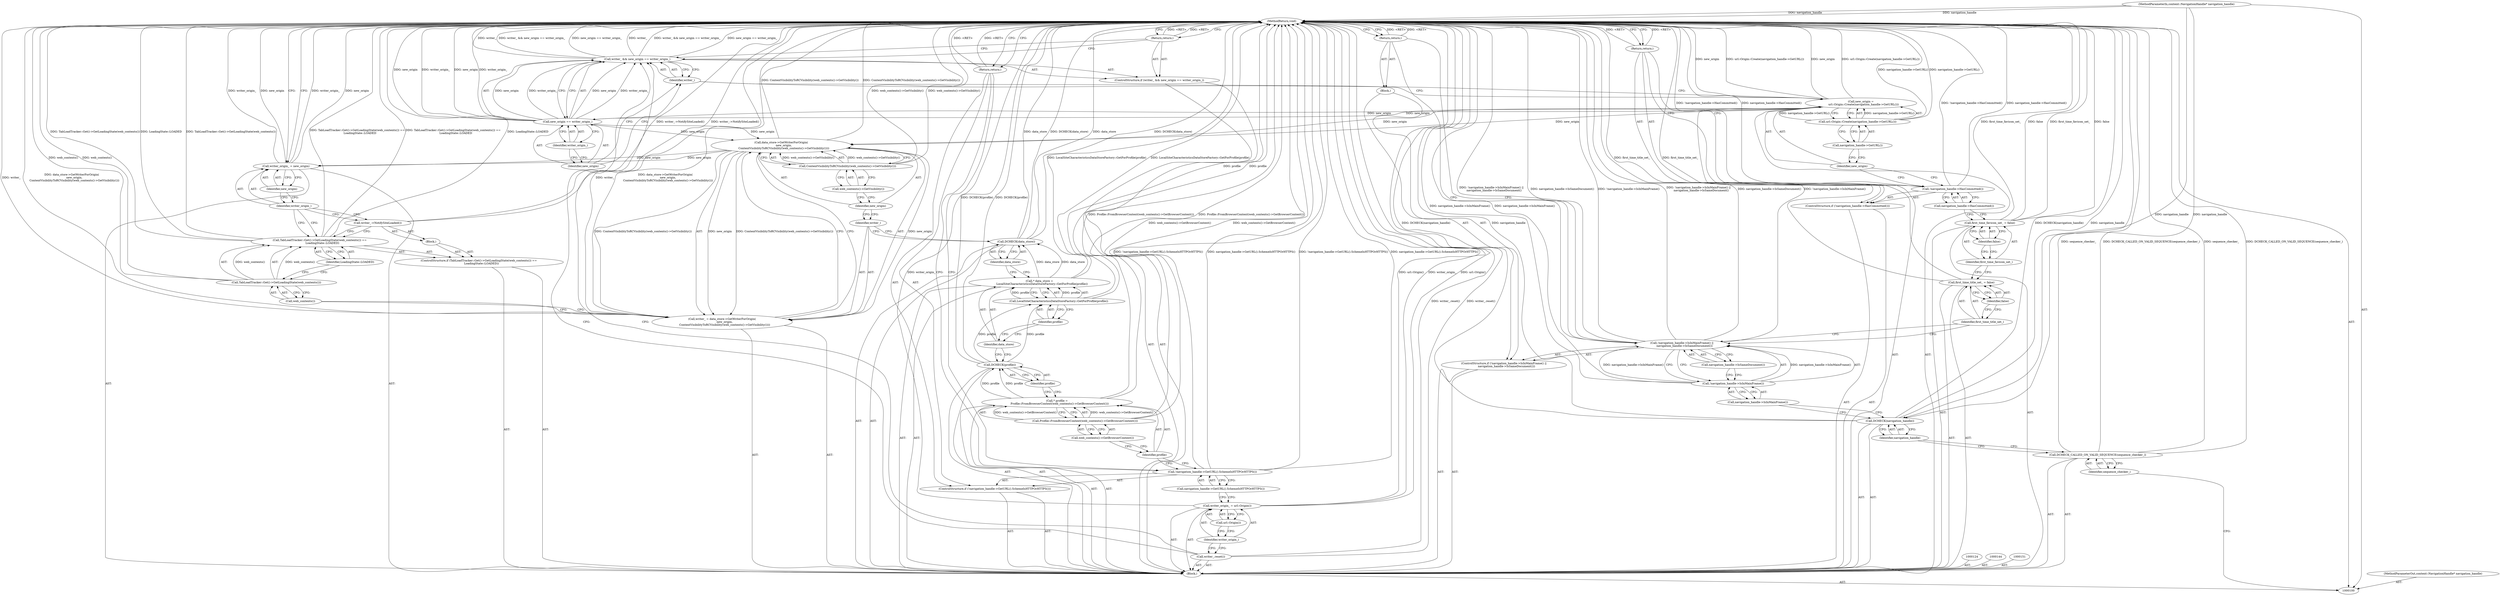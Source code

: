 digraph "1_Chrome_7394cf6f43d7a86630d3eb1c728fd63c621b5530_0" {
"1000174" [label="(MethodReturn,void)"];
"1000114" [label="(Call,first_time_title_set_ = false)"];
"1000115" [label="(Identifier,first_time_title_set_)"];
"1000116" [label="(Identifier,false)"];
"1000117" [label="(Call,first_time_favicon_set_ = false)"];
"1000118" [label="(Identifier,first_time_favicon_set_)"];
"1000119" [label="(Identifier,false)"];
"1000120" [label="(ControlStructure,if (!navigation_handle->HasCommitted()))"];
"1000121" [label="(Call,!navigation_handle->HasCommitted())"];
"1000122" [label="(Call,navigation_handle->HasCommitted())"];
"1000123" [label="(Return,return;)"];
"1000125" [label="(Call,new_origin =\n      url::Origin::Create(navigation_handle->GetURL()))"];
"1000126" [label="(Identifier,new_origin)"];
"1000128" [label="(Call,navigation_handle->GetURL())"];
"1000127" [label="(Call,url::Origin::Create(navigation_handle->GetURL()))"];
"1000101" [label="(MethodParameterIn,content::NavigationHandle* navigation_handle)"];
"1000272" [label="(MethodParameterOut,content::NavigationHandle* navigation_handle)"];
"1000102" [label="(Block,)"];
"1000132" [label="(Call,new_origin == writer_origin_)"];
"1000133" [label="(Identifier,new_origin)"];
"1000129" [label="(ControlStructure,if (writer_ && new_origin == writer_origin_))"];
"1000134" [label="(Identifier,writer_origin_)"];
"1000130" [label="(Call,writer_ && new_origin == writer_origin_)"];
"1000131" [label="(Identifier,writer_)"];
"1000135" [label="(Return,return;)"];
"1000136" [label="(Call,writer_.reset())"];
"1000139" [label="(Call,url::Origin())"];
"1000137" [label="(Call,writer_origin_ = url::Origin())"];
"1000138" [label="(Identifier,writer_origin_)"];
"1000140" [label="(ControlStructure,if (!navigation_handle->GetURL().SchemeIsHTTPOrHTTPS()))"];
"1000141" [label="(Call,!navigation_handle->GetURL().SchemeIsHTTPOrHTTPS())"];
"1000142" [label="(Call,navigation_handle->GetURL().SchemeIsHTTPOrHTTPS())"];
"1000143" [label="(Return,return;)"];
"1000145" [label="(Call,* profile =\n      Profile::FromBrowserContext(web_contents()->GetBrowserContext()))"];
"1000146" [label="(Identifier,profile)"];
"1000103" [label="(Call,DCHECK_CALLED_ON_VALID_SEQUENCE(sequence_checker_))"];
"1000104" [label="(Identifier,sequence_checker_)"];
"1000148" [label="(Call,web_contents()->GetBrowserContext())"];
"1000147" [label="(Call,Profile::FromBrowserContext(web_contents()->GetBrowserContext()))"];
"1000149" [label="(Call,DCHECK(profile))"];
"1000150" [label="(Identifier,profile)"];
"1000152" [label="(Call,* data_store =\n      LocalSiteCharacteristicsDataStoreFactory::GetForProfile(profile))"];
"1000153" [label="(Identifier,data_store)"];
"1000154" [label="(Call,LocalSiteCharacteristicsDataStoreFactory::GetForProfile(profile))"];
"1000155" [label="(Identifier,profile)"];
"1000156" [label="(Call,DCHECK(data_store))"];
"1000157" [label="(Identifier,data_store)"];
"1000160" [label="(Call,data_store->GetWriterForOrigin(\n      new_origin,\n      ContentVisibilityToRCVisibility(web_contents()->GetVisibility())))"];
"1000158" [label="(Call,writer_ = data_store->GetWriterForOrigin(\n      new_origin,\n      ContentVisibilityToRCVisibility(web_contents()->GetVisibility())))"];
"1000159" [label="(Identifier,writer_)"];
"1000161" [label="(Identifier,new_origin)"];
"1000163" [label="(Call,web_contents()->GetVisibility())"];
"1000162" [label="(Call,ContentVisibilityToRCVisibility(web_contents()->GetVisibility()))"];
"1000164" [label="(ControlStructure,if (TabLoadTracker::Get()->GetLoadingState(web_contents()) ==\n      LoadingState::LOADED))"];
"1000167" [label="(Call,web_contents())"];
"1000165" [label="(Call,TabLoadTracker::Get()->GetLoadingState(web_contents()) ==\n      LoadingState::LOADED)"];
"1000166" [label="(Call,TabLoadTracker::Get()->GetLoadingState(web_contents()))"];
"1000105" [label="(Call,DCHECK(navigation_handle))"];
"1000106" [label="(Identifier,navigation_handle)"];
"1000169" [label="(Block,)"];
"1000168" [label="(Identifier,LoadingState::LOADED)"];
"1000170" [label="(Call,writer_->NotifySiteLoaded())"];
"1000173" [label="(Identifier,new_origin)"];
"1000171" [label="(Call,writer_origin_ = new_origin)"];
"1000172" [label="(Identifier,writer_origin_)"];
"1000107" [label="(ControlStructure,if (!navigation_handle->IsInMainFrame() ||\n      navigation_handle->IsSameDocument()))"];
"1000108" [label="(Call,!navigation_handle->IsInMainFrame() ||\n      navigation_handle->IsSameDocument())"];
"1000109" [label="(Call,!navigation_handle->IsInMainFrame())"];
"1000110" [label="(Call,navigation_handle->IsInMainFrame())"];
"1000112" [label="(Block,)"];
"1000111" [label="(Call,navigation_handle->IsSameDocument())"];
"1000113" [label="(Return,return;)"];
"1000174" -> "1000100"  [label="AST: "];
"1000174" -> "1000113"  [label="CFG: "];
"1000174" -> "1000123"  [label="CFG: "];
"1000174" -> "1000135"  [label="CFG: "];
"1000174" -> "1000143"  [label="CFG: "];
"1000174" -> "1000171"  [label="CFG: "];
"1000143" -> "1000174"  [label="DDG: <RET>"];
"1000108" -> "1000174"  [label="DDG: !navigation_handle->IsInMainFrame() ||\n      navigation_handle->IsSameDocument()"];
"1000108" -> "1000174"  [label="DDG: navigation_handle->IsSameDocument()"];
"1000108" -> "1000174"  [label="DDG: !navigation_handle->IsInMainFrame()"];
"1000156" -> "1000174"  [label="DDG: data_store"];
"1000156" -> "1000174"  [label="DDG: DCHECK(data_store)"];
"1000103" -> "1000174"  [label="DDG: sequence_checker_"];
"1000103" -> "1000174"  [label="DDG: DCHECK_CALLED_ON_VALID_SEQUENCE(sequence_checker_)"];
"1000105" -> "1000174"  [label="DDG: DCHECK(navigation_handle)"];
"1000105" -> "1000174"  [label="DDG: navigation_handle"];
"1000125" -> "1000174"  [label="DDG: url::Origin::Create(navigation_handle->GetURL())"];
"1000125" -> "1000174"  [label="DDG: new_origin"];
"1000117" -> "1000174"  [label="DDG: first_time_favicon_set_"];
"1000117" -> "1000174"  [label="DDG: false"];
"1000132" -> "1000174"  [label="DDG: new_origin"];
"1000132" -> "1000174"  [label="DDG: writer_origin_"];
"1000152" -> "1000174"  [label="DDG: LocalSiteCharacteristicsDataStoreFactory::GetForProfile(profile)"];
"1000170" -> "1000174"  [label="DDG: writer_->NotifySiteLoaded()"];
"1000158" -> "1000174"  [label="DDG: writer_"];
"1000158" -> "1000174"  [label="DDG: data_store->GetWriterForOrigin(\n      new_origin,\n      ContentVisibilityToRCVisibility(web_contents()->GetVisibility()))"];
"1000165" -> "1000174"  [label="DDG: LoadingState::LOADED"];
"1000165" -> "1000174"  [label="DDG: TabLoadTracker::Get()->GetLoadingState(web_contents())"];
"1000165" -> "1000174"  [label="DDG: TabLoadTracker::Get()->GetLoadingState(web_contents()) ==\n      LoadingState::LOADED"];
"1000130" -> "1000174"  [label="DDG: writer_ && new_origin == writer_origin_"];
"1000130" -> "1000174"  [label="DDG: new_origin == writer_origin_"];
"1000130" -> "1000174"  [label="DDG: writer_"];
"1000171" -> "1000174"  [label="DDG: writer_origin_"];
"1000171" -> "1000174"  [label="DDG: new_origin"];
"1000141" -> "1000174"  [label="DDG: navigation_handle->GetURL().SchemeIsHTTPOrHTTPS()"];
"1000141" -> "1000174"  [label="DDG: !navigation_handle->GetURL().SchemeIsHTTPOrHTTPS()"];
"1000137" -> "1000174"  [label="DDG: url::Origin()"];
"1000137" -> "1000174"  [label="DDG: writer_origin_"];
"1000154" -> "1000174"  [label="DDG: profile"];
"1000166" -> "1000174"  [label="DDG: web_contents()"];
"1000114" -> "1000174"  [label="DDG: first_time_title_set_"];
"1000121" -> "1000174"  [label="DDG: !navigation_handle->HasCommitted()"];
"1000121" -> "1000174"  [label="DDG: navigation_handle->HasCommitted()"];
"1000149" -> "1000174"  [label="DDG: DCHECK(profile)"];
"1000147" -> "1000174"  [label="DDG: web_contents()->GetBrowserContext()"];
"1000101" -> "1000174"  [label="DDG: navigation_handle"];
"1000109" -> "1000174"  [label="DDG: navigation_handle->IsInMainFrame()"];
"1000136" -> "1000174"  [label="DDG: writer_.reset()"];
"1000127" -> "1000174"  [label="DDG: navigation_handle->GetURL()"];
"1000162" -> "1000174"  [label="DDG: web_contents()->GetVisibility()"];
"1000160" -> "1000174"  [label="DDG: ContentVisibilityToRCVisibility(web_contents()->GetVisibility())"];
"1000145" -> "1000174"  [label="DDG: Profile::FromBrowserContext(web_contents()->GetBrowserContext())"];
"1000113" -> "1000174"  [label="DDG: <RET>"];
"1000135" -> "1000174"  [label="DDG: <RET>"];
"1000123" -> "1000174"  [label="DDG: <RET>"];
"1000114" -> "1000102"  [label="AST: "];
"1000114" -> "1000116"  [label="CFG: "];
"1000115" -> "1000114"  [label="AST: "];
"1000116" -> "1000114"  [label="AST: "];
"1000118" -> "1000114"  [label="CFG: "];
"1000114" -> "1000174"  [label="DDG: first_time_title_set_"];
"1000115" -> "1000114"  [label="AST: "];
"1000115" -> "1000108"  [label="CFG: "];
"1000116" -> "1000115"  [label="CFG: "];
"1000116" -> "1000114"  [label="AST: "];
"1000116" -> "1000115"  [label="CFG: "];
"1000114" -> "1000116"  [label="CFG: "];
"1000117" -> "1000102"  [label="AST: "];
"1000117" -> "1000119"  [label="CFG: "];
"1000118" -> "1000117"  [label="AST: "];
"1000119" -> "1000117"  [label="AST: "];
"1000122" -> "1000117"  [label="CFG: "];
"1000117" -> "1000174"  [label="DDG: first_time_favicon_set_"];
"1000117" -> "1000174"  [label="DDG: false"];
"1000118" -> "1000117"  [label="AST: "];
"1000118" -> "1000114"  [label="CFG: "];
"1000119" -> "1000118"  [label="CFG: "];
"1000119" -> "1000117"  [label="AST: "];
"1000119" -> "1000118"  [label="CFG: "];
"1000117" -> "1000119"  [label="CFG: "];
"1000120" -> "1000102"  [label="AST: "];
"1000121" -> "1000120"  [label="AST: "];
"1000123" -> "1000120"  [label="AST: "];
"1000121" -> "1000120"  [label="AST: "];
"1000121" -> "1000122"  [label="CFG: "];
"1000122" -> "1000121"  [label="AST: "];
"1000123" -> "1000121"  [label="CFG: "];
"1000126" -> "1000121"  [label="CFG: "];
"1000121" -> "1000174"  [label="DDG: !navigation_handle->HasCommitted()"];
"1000121" -> "1000174"  [label="DDG: navigation_handle->HasCommitted()"];
"1000122" -> "1000121"  [label="AST: "];
"1000122" -> "1000117"  [label="CFG: "];
"1000121" -> "1000122"  [label="CFG: "];
"1000123" -> "1000120"  [label="AST: "];
"1000123" -> "1000121"  [label="CFG: "];
"1000174" -> "1000123"  [label="CFG: "];
"1000123" -> "1000174"  [label="DDG: <RET>"];
"1000125" -> "1000102"  [label="AST: "];
"1000125" -> "1000127"  [label="CFG: "];
"1000126" -> "1000125"  [label="AST: "];
"1000127" -> "1000125"  [label="AST: "];
"1000131" -> "1000125"  [label="CFG: "];
"1000125" -> "1000174"  [label="DDG: url::Origin::Create(navigation_handle->GetURL())"];
"1000125" -> "1000174"  [label="DDG: new_origin"];
"1000127" -> "1000125"  [label="DDG: navigation_handle->GetURL()"];
"1000125" -> "1000132"  [label="DDG: new_origin"];
"1000125" -> "1000160"  [label="DDG: new_origin"];
"1000126" -> "1000125"  [label="AST: "];
"1000126" -> "1000121"  [label="CFG: "];
"1000128" -> "1000126"  [label="CFG: "];
"1000128" -> "1000127"  [label="AST: "];
"1000128" -> "1000126"  [label="CFG: "];
"1000127" -> "1000128"  [label="CFG: "];
"1000127" -> "1000125"  [label="AST: "];
"1000127" -> "1000128"  [label="CFG: "];
"1000128" -> "1000127"  [label="AST: "];
"1000125" -> "1000127"  [label="CFG: "];
"1000127" -> "1000174"  [label="DDG: navigation_handle->GetURL()"];
"1000127" -> "1000125"  [label="DDG: navigation_handle->GetURL()"];
"1000101" -> "1000100"  [label="AST: "];
"1000101" -> "1000174"  [label="DDG: navigation_handle"];
"1000101" -> "1000105"  [label="DDG: navigation_handle"];
"1000272" -> "1000100"  [label="AST: "];
"1000102" -> "1000100"  [label="AST: "];
"1000103" -> "1000102"  [label="AST: "];
"1000105" -> "1000102"  [label="AST: "];
"1000107" -> "1000102"  [label="AST: "];
"1000114" -> "1000102"  [label="AST: "];
"1000117" -> "1000102"  [label="AST: "];
"1000120" -> "1000102"  [label="AST: "];
"1000124" -> "1000102"  [label="AST: "];
"1000125" -> "1000102"  [label="AST: "];
"1000129" -> "1000102"  [label="AST: "];
"1000136" -> "1000102"  [label="AST: "];
"1000137" -> "1000102"  [label="AST: "];
"1000140" -> "1000102"  [label="AST: "];
"1000144" -> "1000102"  [label="AST: "];
"1000145" -> "1000102"  [label="AST: "];
"1000149" -> "1000102"  [label="AST: "];
"1000151" -> "1000102"  [label="AST: "];
"1000152" -> "1000102"  [label="AST: "];
"1000156" -> "1000102"  [label="AST: "];
"1000158" -> "1000102"  [label="AST: "];
"1000164" -> "1000102"  [label="AST: "];
"1000171" -> "1000102"  [label="AST: "];
"1000132" -> "1000130"  [label="AST: "];
"1000132" -> "1000134"  [label="CFG: "];
"1000133" -> "1000132"  [label="AST: "];
"1000134" -> "1000132"  [label="AST: "];
"1000130" -> "1000132"  [label="CFG: "];
"1000132" -> "1000174"  [label="DDG: new_origin"];
"1000132" -> "1000174"  [label="DDG: writer_origin_"];
"1000132" -> "1000130"  [label="DDG: new_origin"];
"1000132" -> "1000130"  [label="DDG: writer_origin_"];
"1000125" -> "1000132"  [label="DDG: new_origin"];
"1000132" -> "1000160"  [label="DDG: new_origin"];
"1000133" -> "1000132"  [label="AST: "];
"1000133" -> "1000131"  [label="CFG: "];
"1000134" -> "1000133"  [label="CFG: "];
"1000129" -> "1000102"  [label="AST: "];
"1000130" -> "1000129"  [label="AST: "];
"1000135" -> "1000129"  [label="AST: "];
"1000134" -> "1000132"  [label="AST: "];
"1000134" -> "1000133"  [label="CFG: "];
"1000132" -> "1000134"  [label="CFG: "];
"1000130" -> "1000129"  [label="AST: "];
"1000130" -> "1000131"  [label="CFG: "];
"1000130" -> "1000132"  [label="CFG: "];
"1000131" -> "1000130"  [label="AST: "];
"1000132" -> "1000130"  [label="AST: "];
"1000135" -> "1000130"  [label="CFG: "];
"1000136" -> "1000130"  [label="CFG: "];
"1000130" -> "1000174"  [label="DDG: writer_ && new_origin == writer_origin_"];
"1000130" -> "1000174"  [label="DDG: new_origin == writer_origin_"];
"1000130" -> "1000174"  [label="DDG: writer_"];
"1000132" -> "1000130"  [label="DDG: new_origin"];
"1000132" -> "1000130"  [label="DDG: writer_origin_"];
"1000131" -> "1000130"  [label="AST: "];
"1000131" -> "1000125"  [label="CFG: "];
"1000133" -> "1000131"  [label="CFG: "];
"1000130" -> "1000131"  [label="CFG: "];
"1000135" -> "1000129"  [label="AST: "];
"1000135" -> "1000130"  [label="CFG: "];
"1000174" -> "1000135"  [label="CFG: "];
"1000135" -> "1000174"  [label="DDG: <RET>"];
"1000136" -> "1000102"  [label="AST: "];
"1000136" -> "1000130"  [label="CFG: "];
"1000138" -> "1000136"  [label="CFG: "];
"1000136" -> "1000174"  [label="DDG: writer_.reset()"];
"1000139" -> "1000137"  [label="AST: "];
"1000139" -> "1000138"  [label="CFG: "];
"1000137" -> "1000139"  [label="CFG: "];
"1000137" -> "1000102"  [label="AST: "];
"1000137" -> "1000139"  [label="CFG: "];
"1000138" -> "1000137"  [label="AST: "];
"1000139" -> "1000137"  [label="AST: "];
"1000142" -> "1000137"  [label="CFG: "];
"1000137" -> "1000174"  [label="DDG: url::Origin()"];
"1000137" -> "1000174"  [label="DDG: writer_origin_"];
"1000138" -> "1000137"  [label="AST: "];
"1000138" -> "1000136"  [label="CFG: "];
"1000139" -> "1000138"  [label="CFG: "];
"1000140" -> "1000102"  [label="AST: "];
"1000141" -> "1000140"  [label="AST: "];
"1000143" -> "1000140"  [label="AST: "];
"1000141" -> "1000140"  [label="AST: "];
"1000141" -> "1000142"  [label="CFG: "];
"1000142" -> "1000141"  [label="AST: "];
"1000143" -> "1000141"  [label="CFG: "];
"1000146" -> "1000141"  [label="CFG: "];
"1000141" -> "1000174"  [label="DDG: navigation_handle->GetURL().SchemeIsHTTPOrHTTPS()"];
"1000141" -> "1000174"  [label="DDG: !navigation_handle->GetURL().SchemeIsHTTPOrHTTPS()"];
"1000142" -> "1000141"  [label="AST: "];
"1000142" -> "1000137"  [label="CFG: "];
"1000141" -> "1000142"  [label="CFG: "];
"1000143" -> "1000140"  [label="AST: "];
"1000143" -> "1000141"  [label="CFG: "];
"1000174" -> "1000143"  [label="CFG: "];
"1000143" -> "1000174"  [label="DDG: <RET>"];
"1000145" -> "1000102"  [label="AST: "];
"1000145" -> "1000147"  [label="CFG: "];
"1000146" -> "1000145"  [label="AST: "];
"1000147" -> "1000145"  [label="AST: "];
"1000150" -> "1000145"  [label="CFG: "];
"1000145" -> "1000174"  [label="DDG: Profile::FromBrowserContext(web_contents()->GetBrowserContext())"];
"1000147" -> "1000145"  [label="DDG: web_contents()->GetBrowserContext()"];
"1000145" -> "1000149"  [label="DDG: profile"];
"1000146" -> "1000145"  [label="AST: "];
"1000146" -> "1000141"  [label="CFG: "];
"1000148" -> "1000146"  [label="CFG: "];
"1000103" -> "1000102"  [label="AST: "];
"1000103" -> "1000104"  [label="CFG: "];
"1000104" -> "1000103"  [label="AST: "];
"1000106" -> "1000103"  [label="CFG: "];
"1000103" -> "1000174"  [label="DDG: sequence_checker_"];
"1000103" -> "1000174"  [label="DDG: DCHECK_CALLED_ON_VALID_SEQUENCE(sequence_checker_)"];
"1000104" -> "1000103"  [label="AST: "];
"1000104" -> "1000100"  [label="CFG: "];
"1000103" -> "1000104"  [label="CFG: "];
"1000148" -> "1000147"  [label="AST: "];
"1000148" -> "1000146"  [label="CFG: "];
"1000147" -> "1000148"  [label="CFG: "];
"1000147" -> "1000145"  [label="AST: "];
"1000147" -> "1000148"  [label="CFG: "];
"1000148" -> "1000147"  [label="AST: "];
"1000145" -> "1000147"  [label="CFG: "];
"1000147" -> "1000174"  [label="DDG: web_contents()->GetBrowserContext()"];
"1000147" -> "1000145"  [label="DDG: web_contents()->GetBrowserContext()"];
"1000149" -> "1000102"  [label="AST: "];
"1000149" -> "1000150"  [label="CFG: "];
"1000150" -> "1000149"  [label="AST: "];
"1000153" -> "1000149"  [label="CFG: "];
"1000149" -> "1000174"  [label="DDG: DCHECK(profile)"];
"1000145" -> "1000149"  [label="DDG: profile"];
"1000149" -> "1000154"  [label="DDG: profile"];
"1000150" -> "1000149"  [label="AST: "];
"1000150" -> "1000145"  [label="CFG: "];
"1000149" -> "1000150"  [label="CFG: "];
"1000152" -> "1000102"  [label="AST: "];
"1000152" -> "1000154"  [label="CFG: "];
"1000153" -> "1000152"  [label="AST: "];
"1000154" -> "1000152"  [label="AST: "];
"1000157" -> "1000152"  [label="CFG: "];
"1000152" -> "1000174"  [label="DDG: LocalSiteCharacteristicsDataStoreFactory::GetForProfile(profile)"];
"1000154" -> "1000152"  [label="DDG: profile"];
"1000152" -> "1000156"  [label="DDG: data_store"];
"1000153" -> "1000152"  [label="AST: "];
"1000153" -> "1000149"  [label="CFG: "];
"1000155" -> "1000153"  [label="CFG: "];
"1000154" -> "1000152"  [label="AST: "];
"1000154" -> "1000155"  [label="CFG: "];
"1000155" -> "1000154"  [label="AST: "];
"1000152" -> "1000154"  [label="CFG: "];
"1000154" -> "1000174"  [label="DDG: profile"];
"1000154" -> "1000152"  [label="DDG: profile"];
"1000149" -> "1000154"  [label="DDG: profile"];
"1000155" -> "1000154"  [label="AST: "];
"1000155" -> "1000153"  [label="CFG: "];
"1000154" -> "1000155"  [label="CFG: "];
"1000156" -> "1000102"  [label="AST: "];
"1000156" -> "1000157"  [label="CFG: "];
"1000157" -> "1000156"  [label="AST: "];
"1000159" -> "1000156"  [label="CFG: "];
"1000156" -> "1000174"  [label="DDG: data_store"];
"1000156" -> "1000174"  [label="DDG: DCHECK(data_store)"];
"1000152" -> "1000156"  [label="DDG: data_store"];
"1000157" -> "1000156"  [label="AST: "];
"1000157" -> "1000152"  [label="CFG: "];
"1000156" -> "1000157"  [label="CFG: "];
"1000160" -> "1000158"  [label="AST: "];
"1000160" -> "1000162"  [label="CFG: "];
"1000161" -> "1000160"  [label="AST: "];
"1000162" -> "1000160"  [label="AST: "];
"1000158" -> "1000160"  [label="CFG: "];
"1000160" -> "1000174"  [label="DDG: ContentVisibilityToRCVisibility(web_contents()->GetVisibility())"];
"1000160" -> "1000158"  [label="DDG: new_origin"];
"1000160" -> "1000158"  [label="DDG: ContentVisibilityToRCVisibility(web_contents()->GetVisibility())"];
"1000125" -> "1000160"  [label="DDG: new_origin"];
"1000132" -> "1000160"  [label="DDG: new_origin"];
"1000162" -> "1000160"  [label="DDG: web_contents()->GetVisibility()"];
"1000160" -> "1000171"  [label="DDG: new_origin"];
"1000158" -> "1000102"  [label="AST: "];
"1000158" -> "1000160"  [label="CFG: "];
"1000159" -> "1000158"  [label="AST: "];
"1000160" -> "1000158"  [label="AST: "];
"1000167" -> "1000158"  [label="CFG: "];
"1000158" -> "1000174"  [label="DDG: writer_"];
"1000158" -> "1000174"  [label="DDG: data_store->GetWriterForOrigin(\n      new_origin,\n      ContentVisibilityToRCVisibility(web_contents()->GetVisibility()))"];
"1000160" -> "1000158"  [label="DDG: new_origin"];
"1000160" -> "1000158"  [label="DDG: ContentVisibilityToRCVisibility(web_contents()->GetVisibility())"];
"1000159" -> "1000158"  [label="AST: "];
"1000159" -> "1000156"  [label="CFG: "];
"1000161" -> "1000159"  [label="CFG: "];
"1000161" -> "1000160"  [label="AST: "];
"1000161" -> "1000159"  [label="CFG: "];
"1000163" -> "1000161"  [label="CFG: "];
"1000163" -> "1000162"  [label="AST: "];
"1000163" -> "1000161"  [label="CFG: "];
"1000162" -> "1000163"  [label="CFG: "];
"1000162" -> "1000160"  [label="AST: "];
"1000162" -> "1000163"  [label="CFG: "];
"1000163" -> "1000162"  [label="AST: "];
"1000160" -> "1000162"  [label="CFG: "];
"1000162" -> "1000174"  [label="DDG: web_contents()->GetVisibility()"];
"1000162" -> "1000160"  [label="DDG: web_contents()->GetVisibility()"];
"1000164" -> "1000102"  [label="AST: "];
"1000165" -> "1000164"  [label="AST: "];
"1000169" -> "1000164"  [label="AST: "];
"1000167" -> "1000166"  [label="AST: "];
"1000167" -> "1000158"  [label="CFG: "];
"1000166" -> "1000167"  [label="CFG: "];
"1000165" -> "1000164"  [label="AST: "];
"1000165" -> "1000168"  [label="CFG: "];
"1000166" -> "1000165"  [label="AST: "];
"1000168" -> "1000165"  [label="AST: "];
"1000170" -> "1000165"  [label="CFG: "];
"1000172" -> "1000165"  [label="CFG: "];
"1000165" -> "1000174"  [label="DDG: LoadingState::LOADED"];
"1000165" -> "1000174"  [label="DDG: TabLoadTracker::Get()->GetLoadingState(web_contents())"];
"1000165" -> "1000174"  [label="DDG: TabLoadTracker::Get()->GetLoadingState(web_contents()) ==\n      LoadingState::LOADED"];
"1000166" -> "1000165"  [label="DDG: web_contents()"];
"1000166" -> "1000165"  [label="AST: "];
"1000166" -> "1000167"  [label="CFG: "];
"1000167" -> "1000166"  [label="AST: "];
"1000168" -> "1000166"  [label="CFG: "];
"1000166" -> "1000174"  [label="DDG: web_contents()"];
"1000166" -> "1000165"  [label="DDG: web_contents()"];
"1000105" -> "1000102"  [label="AST: "];
"1000105" -> "1000106"  [label="CFG: "];
"1000106" -> "1000105"  [label="AST: "];
"1000110" -> "1000105"  [label="CFG: "];
"1000105" -> "1000174"  [label="DDG: DCHECK(navigation_handle)"];
"1000105" -> "1000174"  [label="DDG: navigation_handle"];
"1000101" -> "1000105"  [label="DDG: navigation_handle"];
"1000106" -> "1000105"  [label="AST: "];
"1000106" -> "1000103"  [label="CFG: "];
"1000105" -> "1000106"  [label="CFG: "];
"1000169" -> "1000164"  [label="AST: "];
"1000170" -> "1000169"  [label="AST: "];
"1000168" -> "1000165"  [label="AST: "];
"1000168" -> "1000166"  [label="CFG: "];
"1000165" -> "1000168"  [label="CFG: "];
"1000170" -> "1000169"  [label="AST: "];
"1000170" -> "1000165"  [label="CFG: "];
"1000172" -> "1000170"  [label="CFG: "];
"1000170" -> "1000174"  [label="DDG: writer_->NotifySiteLoaded()"];
"1000173" -> "1000171"  [label="AST: "];
"1000173" -> "1000172"  [label="CFG: "];
"1000171" -> "1000173"  [label="CFG: "];
"1000171" -> "1000102"  [label="AST: "];
"1000171" -> "1000173"  [label="CFG: "];
"1000172" -> "1000171"  [label="AST: "];
"1000173" -> "1000171"  [label="AST: "];
"1000174" -> "1000171"  [label="CFG: "];
"1000171" -> "1000174"  [label="DDG: writer_origin_"];
"1000171" -> "1000174"  [label="DDG: new_origin"];
"1000160" -> "1000171"  [label="DDG: new_origin"];
"1000172" -> "1000171"  [label="AST: "];
"1000172" -> "1000170"  [label="CFG: "];
"1000172" -> "1000165"  [label="CFG: "];
"1000173" -> "1000172"  [label="CFG: "];
"1000107" -> "1000102"  [label="AST: "];
"1000108" -> "1000107"  [label="AST: "];
"1000112" -> "1000107"  [label="AST: "];
"1000108" -> "1000107"  [label="AST: "];
"1000108" -> "1000109"  [label="CFG: "];
"1000108" -> "1000111"  [label="CFG: "];
"1000109" -> "1000108"  [label="AST: "];
"1000111" -> "1000108"  [label="AST: "];
"1000113" -> "1000108"  [label="CFG: "];
"1000115" -> "1000108"  [label="CFG: "];
"1000108" -> "1000174"  [label="DDG: !navigation_handle->IsInMainFrame() ||\n      navigation_handle->IsSameDocument()"];
"1000108" -> "1000174"  [label="DDG: navigation_handle->IsSameDocument()"];
"1000108" -> "1000174"  [label="DDG: !navigation_handle->IsInMainFrame()"];
"1000109" -> "1000108"  [label="DDG: navigation_handle->IsInMainFrame()"];
"1000109" -> "1000108"  [label="AST: "];
"1000109" -> "1000110"  [label="CFG: "];
"1000110" -> "1000109"  [label="AST: "];
"1000111" -> "1000109"  [label="CFG: "];
"1000108" -> "1000109"  [label="CFG: "];
"1000109" -> "1000174"  [label="DDG: navigation_handle->IsInMainFrame()"];
"1000109" -> "1000108"  [label="DDG: navigation_handle->IsInMainFrame()"];
"1000110" -> "1000109"  [label="AST: "];
"1000110" -> "1000105"  [label="CFG: "];
"1000109" -> "1000110"  [label="CFG: "];
"1000112" -> "1000107"  [label="AST: "];
"1000113" -> "1000112"  [label="AST: "];
"1000111" -> "1000108"  [label="AST: "];
"1000111" -> "1000109"  [label="CFG: "];
"1000108" -> "1000111"  [label="CFG: "];
"1000113" -> "1000112"  [label="AST: "];
"1000113" -> "1000108"  [label="CFG: "];
"1000174" -> "1000113"  [label="CFG: "];
"1000113" -> "1000174"  [label="DDG: <RET>"];
}
